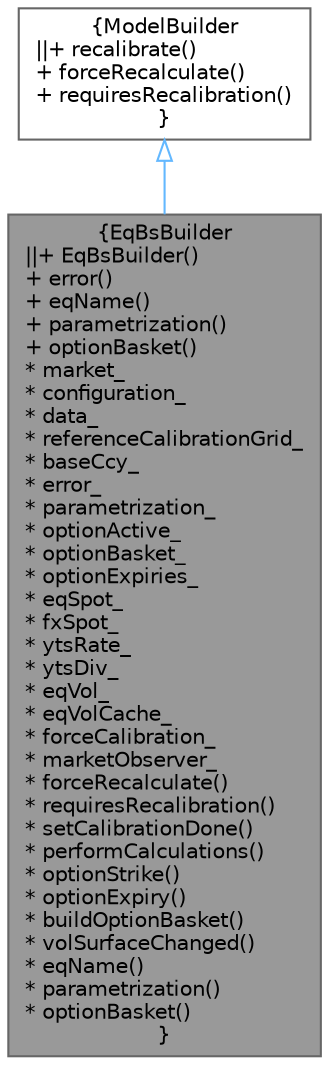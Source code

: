 digraph "EqBsBuilder"
{
 // INTERACTIVE_SVG=YES
 // LATEX_PDF_SIZE
  bgcolor="transparent";
  edge [fontname=Helvetica,fontsize=10,labelfontname=Helvetica,labelfontsize=10];
  node [fontname=Helvetica,fontsize=10,shape=box,height=0.2,width=0.4];
  Node1 [label="{EqBsBuilder\n||+ EqBsBuilder()\l+ error()\l+ eqName()\l+ parametrization()\l+ optionBasket()\l* market_\l* configuration_\l* data_\l* referenceCalibrationGrid_\l* baseCcy_\l* error_\l* parametrization_\l* optionActive_\l* optionBasket_\l* optionExpiries_\l* eqSpot_\l* fxSpot_\l* ytsRate_\l* ytsDiv_\l* eqVol_\l* eqVolCache_\l* forceCalibration_\l* marketObserver_\l* forceRecalculate()\l* requiresRecalibration()\l* setCalibrationDone()\l* performCalculations()\l* optionStrike()\l* optionExpiry()\l* buildOptionBasket()\l* volSurfaceChanged()\l* eqName()\l* parametrization()\l* optionBasket()\l}",height=0.2,width=0.4,color="gray40", fillcolor="grey60", style="filled", fontcolor="black",tooltip="Builder for a Lognormal EQ model component."];
  Node2 -> Node1 [dir="back",color="steelblue1",style="solid",arrowtail="onormal"];
  Node2 [label="{ModelBuilder\n||+ recalibrate()\l+ forceRecalculate()\l+ requiresRecalibration()\l}",height=0.2,width=0.4,color="gray40", fillcolor="white", style="filled",URL="C:/dev/ORE/documentation/QuantExt/doc/quantext.tag$class_quant_ext_1_1_model_builder.html",tooltip=" "];
}

